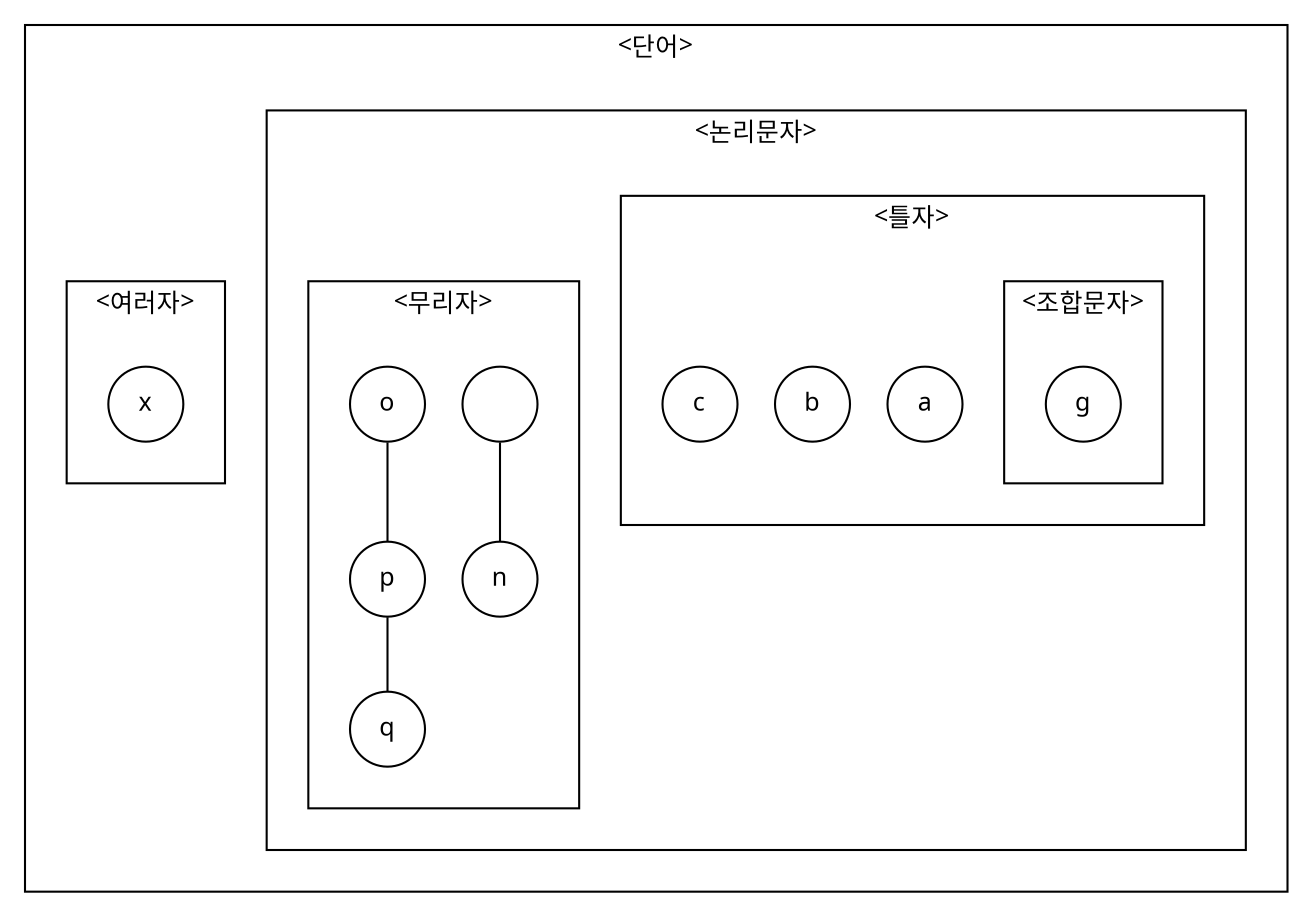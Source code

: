 Graph G 
    {
        layout=dot;
        fontname="gulim.ttc" ; 
        fontsize=12;
        rankdir="TB";
        node [shape=circle, fontname="gulim.ttc", fontsize=12];
        edge [fontname="gulim.ttc", fontsize=12];
        
        subgraph clusterD {
            margin=20;
            label = "<단어>" ;
            subgraph clusterA {
                margin=20;
                label = "<논리문자>" ;
                
                subgraph clusterB {
                  margin=20;
                  label = "<틀자>" ;
                  a;
                  b;
                  c;
                  
                  subgraph clusterB {
                    margin=20;
                    label = "<조합문자>" ;
                    g;
                    
                  }
                  
                }
                
                subgraph clusterC {
                  margin=20;
                  label = "<무리자>" ;
                  m[image="b01-.png",label=""]
                  m -- n;
                  o -- p -- q ;
                }
            }
            
            subgraph clusterE {
              margin=20;
              label = "<여러자>" ;
              x ; 
            }
                
        }
    }